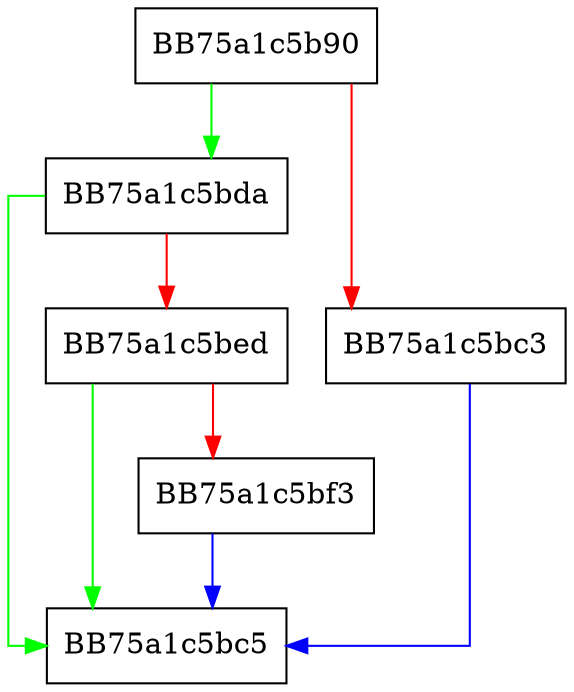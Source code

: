 digraph pop {
  node [shape="box"];
  graph [splines=ortho];
  BB75a1c5b90 -> BB75a1c5bda [color="green"];
  BB75a1c5b90 -> BB75a1c5bc3 [color="red"];
  BB75a1c5bc3 -> BB75a1c5bc5 [color="blue"];
  BB75a1c5bda -> BB75a1c5bc5 [color="green"];
  BB75a1c5bda -> BB75a1c5bed [color="red"];
  BB75a1c5bed -> BB75a1c5bc5 [color="green"];
  BB75a1c5bed -> BB75a1c5bf3 [color="red"];
  BB75a1c5bf3 -> BB75a1c5bc5 [color="blue"];
}